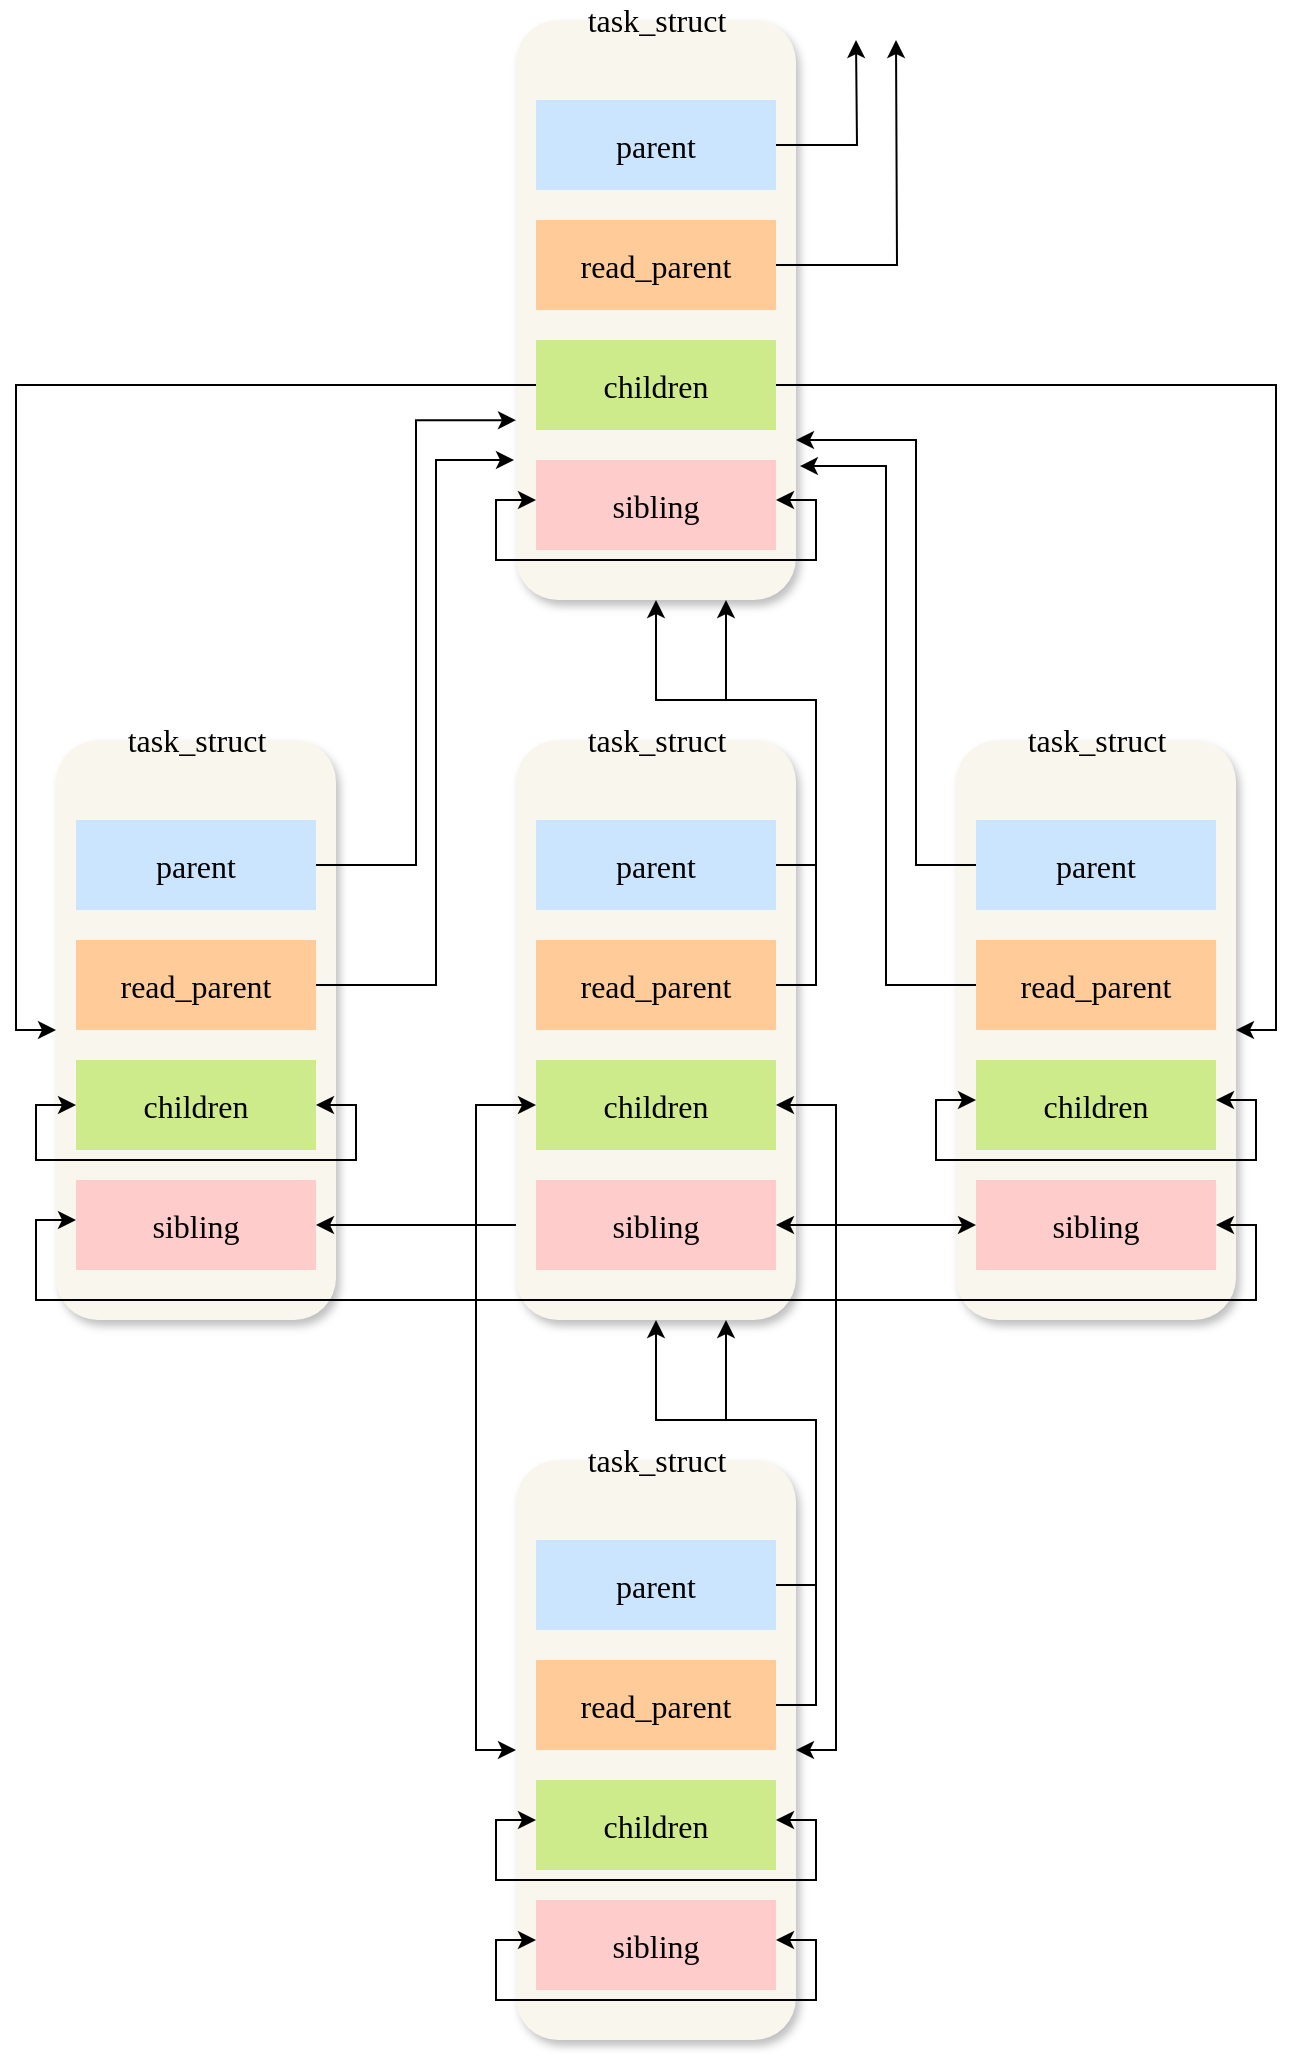 <mxfile version="13.9.9" type="github">
  <diagram id="0T8XoN0HN1SLvGZKCrri" name="第 1 页">
    <mxGraphModel dx="1188" dy="702" grid="1" gridSize="10" guides="1" tooltips="1" connect="1" arrows="1" fold="1" page="1" pageScale="1" pageWidth="827" pageHeight="1169" math="0" shadow="0">
      <root>
        <mxCell id="0" />
        <mxCell id="1" parent="0" />
        <mxCell id="IfH8KStKm8wJUKgaHO1_-1" value="" style="rounded=1;whiteSpace=wrap;html=1;fontFamily=Comic Sans MS;fontSize=16;fillColor=#f9f7ed;shadow=1;strokeColor=none;" vertex="1" parent="1">
          <mxGeometry x="150" y="430" width="140" height="290" as="geometry" />
        </mxCell>
        <mxCell id="IfH8KStKm8wJUKgaHO1_-44" style="edgeStyle=orthogonalEdgeStyle;rounded=0;orthogonalLoop=1;jettySize=auto;html=1;entryX=0;entryY=0.69;entryDx=0;entryDy=0;entryPerimeter=0;" edge="1" parent="1" source="IfH8KStKm8wJUKgaHO1_-2" target="IfH8KStKm8wJUKgaHO1_-38">
          <mxGeometry relative="1" as="geometry" />
        </mxCell>
        <mxCell id="IfH8KStKm8wJUKgaHO1_-2" value="parent" style="rounded=0;whiteSpace=wrap;html=1;fontSize=16;fontFamily=Comic Sans MS;fillColor=#cce5ff;strokeColor=none;" vertex="1" parent="1">
          <mxGeometry x="160" y="470" width="120" height="45" as="geometry" />
        </mxCell>
        <mxCell id="IfH8KStKm8wJUKgaHO1_-45" style="edgeStyle=orthogonalEdgeStyle;rounded=0;orthogonalLoop=1;jettySize=auto;html=1;" edge="1" parent="1" source="IfH8KStKm8wJUKgaHO1_-3">
          <mxGeometry relative="1" as="geometry">
            <mxPoint x="379" y="290" as="targetPoint" />
            <Array as="points">
              <mxPoint x="340" y="553" />
              <mxPoint x="340" y="290" />
            </Array>
          </mxGeometry>
        </mxCell>
        <mxCell id="IfH8KStKm8wJUKgaHO1_-3" value="read_parent" style="rounded=0;whiteSpace=wrap;html=1;fontSize=16;fontFamily=Comic Sans MS;fillColor=#ffcc99;strokeColor=none;" vertex="1" parent="1">
          <mxGeometry x="160" y="530" width="120" height="45" as="geometry" />
        </mxCell>
        <mxCell id="IfH8KStKm8wJUKgaHO1_-5" value="task_struct" style="text;html=1;align=center;verticalAlign=middle;resizable=0;points=[];autosize=1;fontSize=16;fontFamily=Comic Sans MS;" vertex="1" parent="1">
          <mxGeometry x="170" y="420" width="100" height="20" as="geometry" />
        </mxCell>
        <mxCell id="IfH8KStKm8wJUKgaHO1_-6" value="children" style="rounded=0;whiteSpace=wrap;html=1;fontSize=16;fontFamily=Comic Sans MS;fillColor=#cdeb8b;strokeColor=none;" vertex="1" parent="1">
          <mxGeometry x="160" y="590" width="120" height="45" as="geometry" />
        </mxCell>
        <mxCell id="IfH8KStKm8wJUKgaHO1_-51" style="edgeStyle=orthogonalEdgeStyle;rounded=0;orthogonalLoop=1;jettySize=auto;html=1;entryX=0;entryY=0.5;entryDx=0;entryDy=0;startArrow=classic;startFill=1;" edge="1" parent="1" source="IfH8KStKm8wJUKgaHO1_-7" target="IfH8KStKm8wJUKgaHO1_-31">
          <mxGeometry relative="1" as="geometry" />
        </mxCell>
        <mxCell id="IfH8KStKm8wJUKgaHO1_-7" value="sibling" style="rounded=0;whiteSpace=wrap;html=1;fontSize=16;fontFamily=Comic Sans MS;fillColor=#ffcccc;strokeColor=none;" vertex="1" parent="1">
          <mxGeometry x="160" y="650" width="120" height="45" as="geometry" />
        </mxCell>
        <mxCell id="IfH8KStKm8wJUKgaHO1_-26" value="" style="rounded=1;whiteSpace=wrap;html=1;fontFamily=Comic Sans MS;fontSize=16;fillColor=#f9f7ed;shadow=1;strokeColor=none;" vertex="1" parent="1">
          <mxGeometry x="380" y="430" width="140" height="290" as="geometry" />
        </mxCell>
        <mxCell id="IfH8KStKm8wJUKgaHO1_-70" style="edgeStyle=orthogonalEdgeStyle;rounded=0;orthogonalLoop=1;jettySize=auto;html=1;entryX=0.5;entryY=1;entryDx=0;entryDy=0;startArrow=none;startFill=0;exitX=1;exitY=0.5;exitDx=0;exitDy=0;" edge="1" parent="1" source="IfH8KStKm8wJUKgaHO1_-27" target="IfH8KStKm8wJUKgaHO1_-38">
          <mxGeometry relative="1" as="geometry">
            <Array as="points">
              <mxPoint x="530" y="493" />
              <mxPoint x="530" y="410" />
              <mxPoint x="450" y="410" />
            </Array>
          </mxGeometry>
        </mxCell>
        <mxCell id="IfH8KStKm8wJUKgaHO1_-27" value="parent" style="rounded=0;whiteSpace=wrap;html=1;fontSize=16;fontFamily=Comic Sans MS;fillColor=#cce5ff;strokeColor=none;" vertex="1" parent="1">
          <mxGeometry x="390" y="470" width="120" height="45" as="geometry" />
        </mxCell>
        <mxCell id="IfH8KStKm8wJUKgaHO1_-71" style="edgeStyle=orthogonalEdgeStyle;rounded=0;orthogonalLoop=1;jettySize=auto;html=1;entryX=0.75;entryY=1;entryDx=0;entryDy=0;startArrow=none;startFill=0;exitX=1;exitY=0.5;exitDx=0;exitDy=0;" edge="1" parent="1" source="IfH8KStKm8wJUKgaHO1_-28" target="IfH8KStKm8wJUKgaHO1_-38">
          <mxGeometry relative="1" as="geometry">
            <Array as="points">
              <mxPoint x="530" y="553" />
              <mxPoint x="530" y="410" />
              <mxPoint x="485" y="410" />
            </Array>
          </mxGeometry>
        </mxCell>
        <mxCell id="IfH8KStKm8wJUKgaHO1_-28" value="read_parent" style="rounded=0;whiteSpace=wrap;html=1;fontSize=16;fontFamily=Comic Sans MS;fillColor=#ffcc99;strokeColor=none;" vertex="1" parent="1">
          <mxGeometry x="390" y="530" width="120" height="45" as="geometry" />
        </mxCell>
        <mxCell id="IfH8KStKm8wJUKgaHO1_-29" value="task_struct" style="text;html=1;align=center;verticalAlign=middle;resizable=0;points=[];autosize=1;fontSize=16;fontFamily=Comic Sans MS;" vertex="1" parent="1">
          <mxGeometry x="400" y="420" width="100" height="20" as="geometry" />
        </mxCell>
        <mxCell id="IfH8KStKm8wJUKgaHO1_-63" style="edgeStyle=orthogonalEdgeStyle;rounded=0;orthogonalLoop=1;jettySize=auto;html=1;startArrow=classic;startFill=1;entryX=0;entryY=0.5;entryDx=0;entryDy=0;" edge="1" parent="1" source="IfH8KStKm8wJUKgaHO1_-30" target="IfH8KStKm8wJUKgaHO1_-53">
          <mxGeometry relative="1" as="geometry">
            <mxPoint x="370" y="940" as="targetPoint" />
            <Array as="points">
              <mxPoint x="360" y="613" />
              <mxPoint x="360" y="935" />
            </Array>
          </mxGeometry>
        </mxCell>
        <mxCell id="IfH8KStKm8wJUKgaHO1_-64" style="edgeStyle=orthogonalEdgeStyle;rounded=0;orthogonalLoop=1;jettySize=auto;html=1;entryX=1;entryY=0.5;entryDx=0;entryDy=0;startArrow=classic;startFill=1;exitX=1;exitY=0.5;exitDx=0;exitDy=0;" edge="1" parent="1" source="IfH8KStKm8wJUKgaHO1_-30" target="IfH8KStKm8wJUKgaHO1_-53">
          <mxGeometry relative="1" as="geometry" />
        </mxCell>
        <mxCell id="IfH8KStKm8wJUKgaHO1_-30" value="children" style="rounded=0;whiteSpace=wrap;html=1;fontSize=16;fontFamily=Comic Sans MS;fillColor=#cdeb8b;strokeColor=none;" vertex="1" parent="1">
          <mxGeometry x="390" y="590" width="120" height="45" as="geometry" />
        </mxCell>
        <mxCell id="IfH8KStKm8wJUKgaHO1_-31" value="sibling" style="rounded=0;whiteSpace=wrap;html=1;fontSize=16;fontFamily=Comic Sans MS;fillColor=#ffcccc;strokeColor=none;" vertex="1" parent="1">
          <mxGeometry x="390" y="650" width="120" height="45" as="geometry" />
        </mxCell>
        <mxCell id="IfH8KStKm8wJUKgaHO1_-32" value="" style="rounded=1;whiteSpace=wrap;html=1;fontFamily=Comic Sans MS;fontSize=16;fillColor=#f9f7ed;shadow=1;strokeColor=none;" vertex="1" parent="1">
          <mxGeometry x="600" y="430" width="140" height="290" as="geometry" />
        </mxCell>
        <mxCell id="IfH8KStKm8wJUKgaHO1_-72" style="edgeStyle=orthogonalEdgeStyle;rounded=0;orthogonalLoop=1;jettySize=auto;html=1;startArrow=none;startFill=0;" edge="1" parent="1" source="IfH8KStKm8wJUKgaHO1_-33">
          <mxGeometry relative="1" as="geometry">
            <mxPoint x="520" y="280" as="targetPoint" />
            <Array as="points">
              <mxPoint x="580" y="493" />
              <mxPoint x="580" y="280" />
            </Array>
          </mxGeometry>
        </mxCell>
        <mxCell id="IfH8KStKm8wJUKgaHO1_-33" value="parent" style="rounded=0;whiteSpace=wrap;html=1;fontSize=16;fontFamily=Comic Sans MS;fillColor=#cce5ff;strokeColor=none;" vertex="1" parent="1">
          <mxGeometry x="610" y="470" width="120" height="45" as="geometry" />
        </mxCell>
        <mxCell id="IfH8KStKm8wJUKgaHO1_-73" style="edgeStyle=orthogonalEdgeStyle;rounded=0;orthogonalLoop=1;jettySize=auto;html=1;startArrow=none;startFill=0;entryX=1.014;entryY=0.769;entryDx=0;entryDy=0;entryPerimeter=0;" edge="1" parent="1" source="IfH8KStKm8wJUKgaHO1_-34" target="IfH8KStKm8wJUKgaHO1_-38">
          <mxGeometry relative="1" as="geometry">
            <mxPoint x="524" y="330" as="targetPoint" />
            <Array as="points">
              <mxPoint x="565" y="553" />
              <mxPoint x="565" y="293" />
            </Array>
          </mxGeometry>
        </mxCell>
        <mxCell id="IfH8KStKm8wJUKgaHO1_-34" value="read_parent" style="rounded=0;whiteSpace=wrap;html=1;fontSize=16;fontFamily=Comic Sans MS;fillColor=#ffcc99;strokeColor=none;" vertex="1" parent="1">
          <mxGeometry x="610" y="530" width="120" height="45" as="geometry" />
        </mxCell>
        <mxCell id="IfH8KStKm8wJUKgaHO1_-35" value="task_struct" style="text;html=1;align=center;verticalAlign=middle;resizable=0;points=[];autosize=1;fontSize=16;fontFamily=Comic Sans MS;" vertex="1" parent="1">
          <mxGeometry x="620" y="420" width="100" height="20" as="geometry" />
        </mxCell>
        <mxCell id="IfH8KStKm8wJUKgaHO1_-36" value="children" style="rounded=0;whiteSpace=wrap;html=1;fontSize=16;fontFamily=Comic Sans MS;fillColor=#cdeb8b;strokeColor=none;" vertex="1" parent="1">
          <mxGeometry x="610" y="590" width="120" height="45" as="geometry" />
        </mxCell>
        <mxCell id="IfH8KStKm8wJUKgaHO1_-37" value="sibling" style="rounded=0;whiteSpace=wrap;html=1;fontSize=16;fontFamily=Comic Sans MS;fillColor=#ffcccc;strokeColor=none;" vertex="1" parent="1">
          <mxGeometry x="610" y="650" width="120" height="45" as="geometry" />
        </mxCell>
        <mxCell id="IfH8KStKm8wJUKgaHO1_-38" value="" style="rounded=1;whiteSpace=wrap;html=1;fontFamily=Comic Sans MS;fontSize=16;fillColor=#f9f7ed;shadow=1;strokeColor=none;" vertex="1" parent="1">
          <mxGeometry x="380" y="70" width="140" height="290" as="geometry" />
        </mxCell>
        <mxCell id="IfH8KStKm8wJUKgaHO1_-74" style="edgeStyle=orthogonalEdgeStyle;rounded=0;orthogonalLoop=1;jettySize=auto;html=1;startArrow=none;startFill=0;" edge="1" parent="1" source="IfH8KStKm8wJUKgaHO1_-39">
          <mxGeometry relative="1" as="geometry">
            <mxPoint x="550" y="80" as="targetPoint" />
          </mxGeometry>
        </mxCell>
        <mxCell id="IfH8KStKm8wJUKgaHO1_-39" value="parent" style="rounded=0;whiteSpace=wrap;html=1;fontSize=16;fontFamily=Comic Sans MS;fillColor=#cce5ff;strokeColor=none;" vertex="1" parent="1">
          <mxGeometry x="390" y="110" width="120" height="45" as="geometry" />
        </mxCell>
        <mxCell id="IfH8KStKm8wJUKgaHO1_-75" style="edgeStyle=orthogonalEdgeStyle;rounded=0;orthogonalLoop=1;jettySize=auto;html=1;startArrow=none;startFill=0;" edge="1" parent="1" source="IfH8KStKm8wJUKgaHO1_-40">
          <mxGeometry relative="1" as="geometry">
            <mxPoint x="570" y="80" as="targetPoint" />
          </mxGeometry>
        </mxCell>
        <mxCell id="IfH8KStKm8wJUKgaHO1_-40" value="read_parent" style="rounded=0;whiteSpace=wrap;html=1;fontSize=16;fontFamily=Comic Sans MS;fillColor=#ffcc99;strokeColor=none;" vertex="1" parent="1">
          <mxGeometry x="390" y="170" width="120" height="45" as="geometry" />
        </mxCell>
        <mxCell id="IfH8KStKm8wJUKgaHO1_-41" value="task_struct" style="text;html=1;align=center;verticalAlign=middle;resizable=0;points=[];autosize=1;fontSize=16;fontFamily=Comic Sans MS;" vertex="1" parent="1">
          <mxGeometry x="400" y="60" width="100" height="20" as="geometry" />
        </mxCell>
        <mxCell id="IfH8KStKm8wJUKgaHO1_-46" style="edgeStyle=orthogonalEdgeStyle;rounded=0;orthogonalLoop=1;jettySize=auto;html=1;entryX=0;entryY=0.5;entryDx=0;entryDy=0;" edge="1" parent="1" source="IfH8KStKm8wJUKgaHO1_-42" target="IfH8KStKm8wJUKgaHO1_-1">
          <mxGeometry relative="1" as="geometry" />
        </mxCell>
        <mxCell id="IfH8KStKm8wJUKgaHO1_-47" style="edgeStyle=orthogonalEdgeStyle;rounded=0;orthogonalLoop=1;jettySize=auto;html=1;entryX=1;entryY=0.5;entryDx=0;entryDy=0;" edge="1" parent="1" source="IfH8KStKm8wJUKgaHO1_-42" target="IfH8KStKm8wJUKgaHO1_-32">
          <mxGeometry relative="1" as="geometry" />
        </mxCell>
        <mxCell id="IfH8KStKm8wJUKgaHO1_-42" value="children" style="rounded=0;whiteSpace=wrap;html=1;fontSize=16;fontFamily=Comic Sans MS;fillColor=#cdeb8b;strokeColor=none;" vertex="1" parent="1">
          <mxGeometry x="390" y="230" width="120" height="45" as="geometry" />
        </mxCell>
        <mxCell id="IfH8KStKm8wJUKgaHO1_-43" value="sibling" style="rounded=0;whiteSpace=wrap;html=1;fontSize=16;fontFamily=Comic Sans MS;fillColor=#ffcccc;strokeColor=none;" vertex="1" parent="1">
          <mxGeometry x="390" y="290" width="120" height="45" as="geometry" />
        </mxCell>
        <mxCell id="IfH8KStKm8wJUKgaHO1_-48" style="edgeStyle=orthogonalEdgeStyle;rounded=0;orthogonalLoop=1;jettySize=auto;html=1;entryX=0;entryY=0.5;entryDx=0;entryDy=0;exitX=1;exitY=0.5;exitDx=0;exitDy=0;startArrow=classic;startFill=1;" edge="1" parent="1" source="IfH8KStKm8wJUKgaHO1_-6" target="IfH8KStKm8wJUKgaHO1_-6">
          <mxGeometry relative="1" as="geometry">
            <Array as="points">
              <mxPoint x="300" y="613" />
              <mxPoint x="300" y="640" />
              <mxPoint x="140" y="640" />
              <mxPoint x="140" y="613" />
            </Array>
          </mxGeometry>
        </mxCell>
        <mxCell id="IfH8KStKm8wJUKgaHO1_-50" style="edgeStyle=orthogonalEdgeStyle;rounded=0;orthogonalLoop=1;jettySize=auto;html=1;entryX=0;entryY=0.5;entryDx=0;entryDy=0;exitX=1;exitY=0.5;exitDx=0;exitDy=0;startArrow=classic;startFill=1;" edge="1" parent="1" source="IfH8KStKm8wJUKgaHO1_-37">
          <mxGeometry relative="1" as="geometry">
            <mxPoint x="280" y="670" as="sourcePoint" />
            <mxPoint x="160" y="670" as="targetPoint" />
            <Array as="points">
              <mxPoint x="750" y="673" />
              <mxPoint x="750" y="710" />
              <mxPoint x="140" y="710" />
              <mxPoint x="140" y="670" />
            </Array>
          </mxGeometry>
        </mxCell>
        <mxCell id="IfH8KStKm8wJUKgaHO1_-52" style="edgeStyle=orthogonalEdgeStyle;rounded=0;orthogonalLoop=1;jettySize=auto;html=1;startArrow=classic;startFill=1;" edge="1" parent="1" source="IfH8KStKm8wJUKgaHO1_-31" target="IfH8KStKm8wJUKgaHO1_-37">
          <mxGeometry relative="1" as="geometry" />
        </mxCell>
        <mxCell id="IfH8KStKm8wJUKgaHO1_-53" value="" style="rounded=1;whiteSpace=wrap;html=1;fontFamily=Comic Sans MS;fontSize=16;fillColor=#f9f7ed;shadow=1;strokeColor=none;" vertex="1" parent="1">
          <mxGeometry x="380" y="790" width="140" height="290" as="geometry" />
        </mxCell>
        <mxCell id="IfH8KStKm8wJUKgaHO1_-65" style="edgeStyle=orthogonalEdgeStyle;rounded=0;orthogonalLoop=1;jettySize=auto;html=1;entryX=0.5;entryY=1;entryDx=0;entryDy=0;startArrow=none;startFill=0;exitX=1;exitY=0.5;exitDx=0;exitDy=0;" edge="1" parent="1" source="IfH8KStKm8wJUKgaHO1_-54" target="IfH8KStKm8wJUKgaHO1_-26">
          <mxGeometry relative="1" as="geometry">
            <Array as="points">
              <mxPoint x="530" y="853" />
              <mxPoint x="530" y="770" />
              <mxPoint x="450" y="770" />
            </Array>
          </mxGeometry>
        </mxCell>
        <mxCell id="IfH8KStKm8wJUKgaHO1_-54" value="parent" style="rounded=0;whiteSpace=wrap;html=1;fontSize=16;fontFamily=Comic Sans MS;fillColor=#cce5ff;strokeColor=none;" vertex="1" parent="1">
          <mxGeometry x="390" y="830" width="120" height="45" as="geometry" />
        </mxCell>
        <mxCell id="IfH8KStKm8wJUKgaHO1_-69" style="edgeStyle=orthogonalEdgeStyle;rounded=0;orthogonalLoop=1;jettySize=auto;html=1;entryX=0.75;entryY=1;entryDx=0;entryDy=0;startArrow=none;startFill=0;exitX=1;exitY=0.5;exitDx=0;exitDy=0;" edge="1" parent="1" source="IfH8KStKm8wJUKgaHO1_-55" target="IfH8KStKm8wJUKgaHO1_-26">
          <mxGeometry relative="1" as="geometry">
            <Array as="points">
              <mxPoint x="530" y="913" />
              <mxPoint x="530" y="770" />
              <mxPoint x="485" y="770" />
            </Array>
          </mxGeometry>
        </mxCell>
        <mxCell id="IfH8KStKm8wJUKgaHO1_-55" value="read_parent" style="rounded=0;whiteSpace=wrap;html=1;fontSize=16;fontFamily=Comic Sans MS;fillColor=#ffcc99;strokeColor=none;" vertex="1" parent="1">
          <mxGeometry x="390" y="890" width="120" height="45" as="geometry" />
        </mxCell>
        <mxCell id="IfH8KStKm8wJUKgaHO1_-56" value="task_struct" style="text;html=1;align=center;verticalAlign=middle;resizable=0;points=[];autosize=1;fontSize=16;fontFamily=Comic Sans MS;" vertex="1" parent="1">
          <mxGeometry x="400" y="780" width="100" height="20" as="geometry" />
        </mxCell>
        <mxCell id="IfH8KStKm8wJUKgaHO1_-57" value="children" style="rounded=0;whiteSpace=wrap;html=1;fontSize=16;fontFamily=Comic Sans MS;fillColor=#cdeb8b;strokeColor=none;" vertex="1" parent="1">
          <mxGeometry x="390" y="950" width="120" height="45" as="geometry" />
        </mxCell>
        <mxCell id="IfH8KStKm8wJUKgaHO1_-58" value="sibling" style="rounded=0;whiteSpace=wrap;html=1;fontSize=16;fontFamily=Comic Sans MS;fillColor=#ffcccc;strokeColor=none;" vertex="1" parent="1">
          <mxGeometry x="390" y="1010" width="120" height="45" as="geometry" />
        </mxCell>
        <mxCell id="IfH8KStKm8wJUKgaHO1_-59" style="edgeStyle=orthogonalEdgeStyle;rounded=0;orthogonalLoop=1;jettySize=auto;html=1;entryX=0;entryY=0.5;entryDx=0;entryDy=0;exitX=1;exitY=0.5;exitDx=0;exitDy=0;startArrow=classic;startFill=1;" edge="1" parent="1">
          <mxGeometry relative="1" as="geometry">
            <mxPoint x="730" y="610" as="sourcePoint" />
            <mxPoint x="610" y="610" as="targetPoint" />
            <Array as="points">
              <mxPoint x="750" y="610" />
              <mxPoint x="750" y="640" />
              <mxPoint x="590" y="640" />
              <mxPoint x="590" y="610" />
            </Array>
          </mxGeometry>
        </mxCell>
        <mxCell id="IfH8KStKm8wJUKgaHO1_-61" style="edgeStyle=orthogonalEdgeStyle;rounded=0;orthogonalLoop=1;jettySize=auto;html=1;entryX=0;entryY=0.5;entryDx=0;entryDy=0;exitX=1;exitY=0.5;exitDx=0;exitDy=0;startArrow=classic;startFill=1;" edge="1" parent="1">
          <mxGeometry relative="1" as="geometry">
            <mxPoint x="510" y="970" as="sourcePoint" />
            <mxPoint x="390" y="970" as="targetPoint" />
            <Array as="points">
              <mxPoint x="530" y="970" />
              <mxPoint x="530" y="1000" />
              <mxPoint x="370" y="1000" />
              <mxPoint x="370" y="970" />
            </Array>
          </mxGeometry>
        </mxCell>
        <mxCell id="IfH8KStKm8wJUKgaHO1_-62" style="edgeStyle=orthogonalEdgeStyle;rounded=0;orthogonalLoop=1;jettySize=auto;html=1;entryX=0;entryY=0.5;entryDx=0;entryDy=0;exitX=1;exitY=0.5;exitDx=0;exitDy=0;startArrow=classic;startFill=1;" edge="1" parent="1">
          <mxGeometry relative="1" as="geometry">
            <mxPoint x="510" y="1030" as="sourcePoint" />
            <mxPoint x="390" y="1030" as="targetPoint" />
            <Array as="points">
              <mxPoint x="530" y="1030" />
              <mxPoint x="530" y="1060" />
              <mxPoint x="370" y="1060" />
              <mxPoint x="370" y="1030" />
            </Array>
          </mxGeometry>
        </mxCell>
        <mxCell id="IfH8KStKm8wJUKgaHO1_-76" style="edgeStyle=orthogonalEdgeStyle;rounded=0;orthogonalLoop=1;jettySize=auto;html=1;entryX=0;entryY=0.5;entryDx=0;entryDy=0;exitX=1;exitY=0.5;exitDx=0;exitDy=0;startArrow=classic;startFill=1;" edge="1" parent="1">
          <mxGeometry relative="1" as="geometry">
            <mxPoint x="510" y="310.0" as="sourcePoint" />
            <mxPoint x="390" y="310.0" as="targetPoint" />
            <Array as="points">
              <mxPoint x="530" y="310" />
              <mxPoint x="530" y="340" />
              <mxPoint x="370" y="340" />
              <mxPoint x="370" y="310" />
            </Array>
          </mxGeometry>
        </mxCell>
      </root>
    </mxGraphModel>
  </diagram>
</mxfile>
